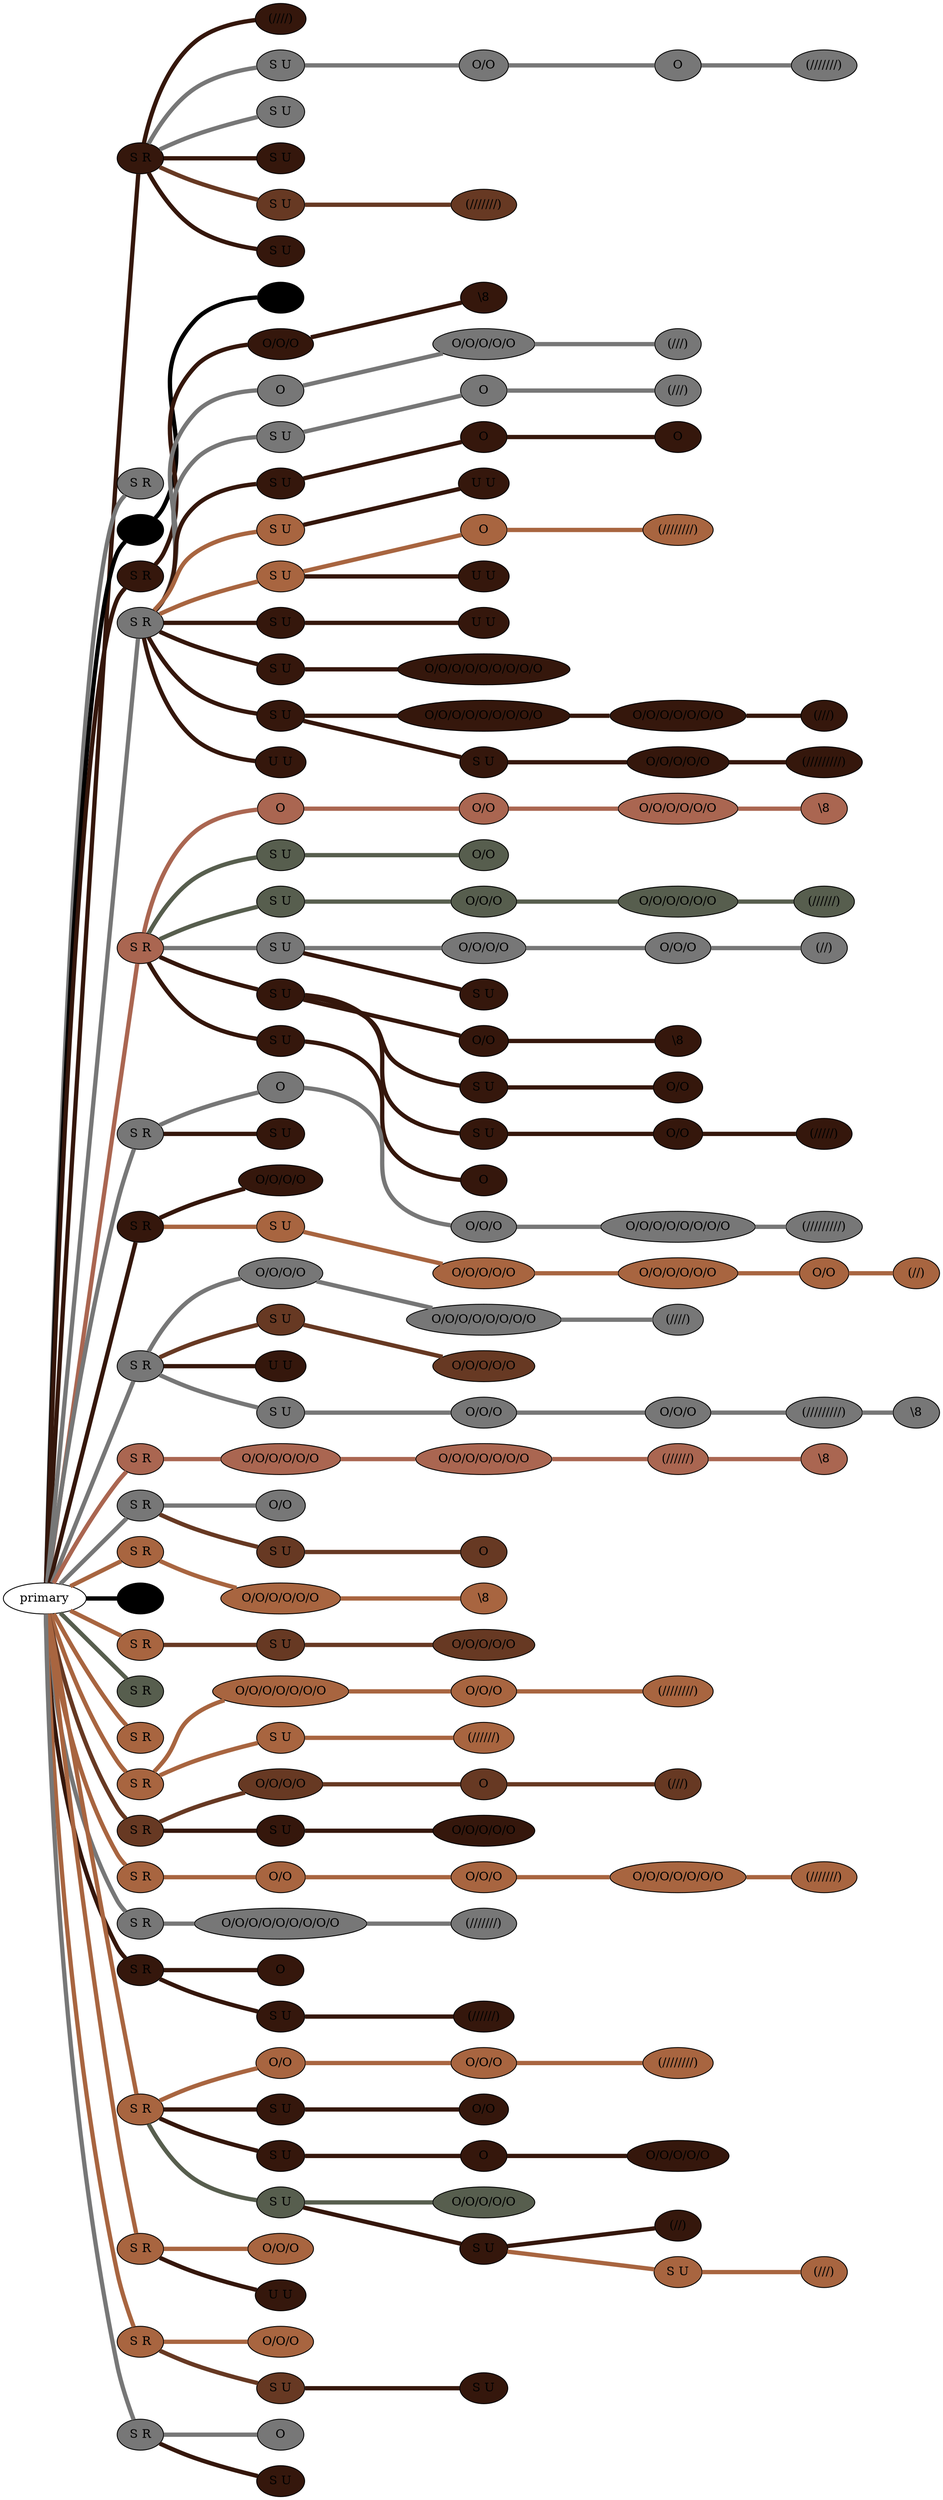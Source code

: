 graph {
 graph [rankdir=LR]
"1" [qtype="pendant_node", pendant_colors="#35170C,#777777", pendant_ply="S", pendant_attach="R", pendant_length="40", label="S R", style=filled, fillcolor="#35170C"]
"primary" -- "1" [qtype="pendant_link",penwidth=5,color="#35170C"]
"1:0" [qtype="knot_node", knot_value="4", knot_type="L", knot_position="28.5", knot_spin="S", label="(////)", style=filled, fillcolor="#35170C"]
"1" -- "1:0" [qtype="knot_link",penwidth=5,color="#35170C"]
"1s1" [qtype="pendant_node", pendant_colors="#777777", pendant_ply="S", pendant_attach="U", pendant_length="50", label="S U", style=filled, fillcolor="#777777"]
"1" -- "1s1" [qtype="pendant_link",penwidth=5,color="#777777"]
"1s1:0" [qtype="knot_node", knot_value="2", knot_type="S", knot_position="9.0", knot_spin="S", label="O/O", style=filled, fillcolor="#777777"]
"1s1" -- "1s1:0" [qtype="knot_link",penwidth=5,color="#777777"]
"1s1:1" [qtype="knot_node", knot_value="1", knot_type="S", knot_position="17.0", knot_spin="S", label="O", style=filled, fillcolor="#777777"]
"1s1:0" -- "1s1:1" [qtype="knot_link",penwidth=5,color="#777777"]
"1s1:2" [qtype="knot_node", knot_value="7", knot_type="L", knot_position="25.0", knot_spin="S", label="(///////)", style=filled, fillcolor="#777777"]
"1s1:1" -- "1s1:2" [qtype="knot_link",penwidth=5,color="#777777"]
"1s2" [qtype="pendant_node", pendant_colors="#777777", pendant_ply="S", pendant_attach="U", pendant_length="9", label="S U", style=filled, fillcolor="#777777"]
"1" -- "1s2" [qtype="pendant_link",penwidth=5,color="#777777"]
"1s3" [qtype="pendant_node", pendant_colors="#35170C", pendant_ply="S", pendant_attach="U", pendant_length="10", label="S U", style=filled, fillcolor="#35170C"]
"1" -- "1s3" [qtype="pendant_link",penwidth=5,color="#35170C"]
"1s4" [qtype="pendant_node", pendant_colors="#673923,#777777", pendant_ply="S", pendant_attach="U", pendant_length="39", label="S U", style=filled, fillcolor="#673923"]
"1" -- "1s4" [qtype="pendant_link",penwidth=5,color="#673923"]
"1s4:0" [qtype="knot_node", knot_value="7", knot_type="L", knot_position="24.5", knot_spin="S", label="(///////)", style=filled, fillcolor="#673923"]
"1s4" -- "1s4:0" [qtype="knot_link",penwidth=5,color="#673923"]
"1s5" [qtype="pendant_node", pendant_colors="#35170C", pendant_ply="S", pendant_attach="U", pendant_length="8", label="S U", style=filled, fillcolor="#35170C"]
"1" -- "1s5" [qtype="pendant_link",penwidth=5,color="#35170C"]
"2" [qtype="pendant_node", pendant_colors="#777777", pendant_ply="S", pendant_attach="R", pendant_length="59", label="S R", style=filled, fillcolor="#777777"]
"primary" -- "2" [qtype="pendant_link",penwidth=5,color="#777777"]
"3" [qtype="pendant_node", pendant_colors="#000000", pendant_ply="S", pendant_attach="R", pendant_length="46", label="S R", style=filled, fillcolor="#000000"]
"primary" -- "3" [qtype="pendant_link",penwidth=5,color="#000000"]
"3:0" [qtype="knot_node", knot_value="1", knot_type="S", knot_position="20.5", knot_spin="S", label="O", style=filled, fillcolor="#000000"]
"3" -- "3:0" [qtype="knot_link",penwidth=5,color="#000000"]
"4" [qtype="pendant_node", pendant_colors="#35170C,#777777", pendant_ply="S", pendant_attach="R", pendant_length="37", label="S R", style=filled, fillcolor="#35170C"]
"primary" -- "4" [qtype="pendant_link",penwidth=5,color="#35170C"]
"4:0" [qtype="knot_node", knot_value="3", knot_type="S", knot_position="22.0", knot_spin="S", label="O/O/O", style=filled, fillcolor="#35170C"]
"4" -- "4:0" [qtype="knot_link",penwidth=5,color="#35170C"]
"4:1" [qtype="knot_node", knot_value="1", knot_type="E", knot_position="30.0", knot_spin="Z", label="\\8", style=filled, fillcolor="#35170C"]
"4:0" -- "4:1" [qtype="knot_link",penwidth=5,color="#35170C"]
"5" [qtype="pendant_node", pendant_colors="#777777", pendant_ply="S", pendant_attach="R", pendant_length="70", label="S R", style=filled, fillcolor="#777777"]
"primary" -- "5" [qtype="pendant_link",penwidth=5,color="#777777"]
"5:0" [qtype="knot_node", knot_value="1", knot_type="S", knot_position="7.5", knot_spin="S", label="O", style=filled, fillcolor="#777777"]
"5" -- "5:0" [qtype="knot_link",penwidth=5,color="#777777"]
"5:1" [qtype="knot_node", knot_value="5", knot_type="S", knot_position="14.0", knot_spin="S", label="O/O/O/O/O", style=filled, fillcolor="#777777"]
"5:0" -- "5:1" [qtype="knot_link",penwidth=5,color="#777777"]
"5:2" [qtype="knot_node", knot_value="3", knot_type="L", knot_position="30.0", knot_spin="S", label="(///)", style=filled, fillcolor="#777777"]
"5:1" -- "5:2" [qtype="knot_link",penwidth=5,color="#777777"]
"5s1" [qtype="pendant_node", pendant_colors="#777777,#575E4E", pendant_ply="S", pendant_attach="U", pendant_length="45", label="S U", style=filled, fillcolor="#777777"]
"5" -- "5s1" [qtype="pendant_link",penwidth=5,color="#777777"]
"5s1:0" [qtype="knot_node", knot_value="1", knot_type="S", knot_position="16.0", knot_spin="S", label="O", style=filled, fillcolor="#777777"]
"5s1" -- "5s1:0" [qtype="knot_link",penwidth=5,color="#777777"]
"5s1:1" [qtype="knot_node", knot_value="3", knot_type="L", knot_position="24.5", knot_spin="S", label="(///)", style=filled, fillcolor="#777777"]
"5s1:0" -- "5s1:1" [qtype="knot_link",penwidth=5,color="#777777"]
"5s2" [qtype="pendant_node", pendant_colors="#35170C,#575E4E", pendant_ply="S", pendant_attach="U", pendant_length="41", label="S U", style=filled, fillcolor="#35170C"]
"5" -- "5s2" [qtype="pendant_link",penwidth=5,color="#35170C"]
"5s2:0" [qtype="knot_node", knot_value="1", knot_type="S", knot_position="8.0", knot_spin="S", label="O", style=filled, fillcolor="#35170C"]
"5s2" -- "5s2:0" [qtype="knot_link",penwidth=5,color="#35170C"]
"5s2:1" [qtype="knot_node", knot_value="1", knot_type="S", knot_position="15.0", knot_spin="S", label="O", style=filled, fillcolor="#35170C"]
"5s2:0" -- "5s2:1" [qtype="knot_link",penwidth=5,color="#35170C"]
"5s3" [qtype="pendant_node", pendant_colors="#A86540,#777777", pendant_ply="S", pendant_attach="U", pendant_length="40", label="S U", style=filled, fillcolor="#A86540"]
"5" -- "5s3" [qtype="pendant_link",penwidth=5,color="#A86540"]
"5s3s1" [qtype="pendant_node", pendant_colors="#35170C", pendant_ply="U", pendant_attach="U", pendant_length="0", label="U U", style=filled, fillcolor="#35170C"]
"5s3" -- "5s3s1" [qtype="pendant_link",penwidth=5,color="#35170C"]
"5s4" [qtype="pendant_node", pendant_colors="#A86540,#777777", pendant_ply="S", pendant_attach="U", pendant_length="48", label="S U", style=filled, fillcolor="#A86540"]
"5" -- "5s4" [qtype="pendant_link",penwidth=5,color="#A86540"]
"5s4:0" [qtype="knot_node", knot_value="1", knot_type="S", knot_position="15.5", knot_spin="S", label="O", style=filled, fillcolor="#A86540"]
"5s4" -- "5s4:0" [qtype="knot_link",penwidth=5,color="#A86540"]
"5s4:1" [qtype="knot_node", knot_value="8", knot_type="L", knot_position="23.5", knot_spin="S", label="(////////)", style=filled, fillcolor="#A86540"]
"5s4:0" -- "5s4:1" [qtype="knot_link",penwidth=5,color="#A86540"]
"5s4s1" [qtype="pendant_node", pendant_colors="#35170C", pendant_ply="U", pendant_attach="U", pendant_length="0", label="U U", style=filled, fillcolor="#35170C"]
"5s4" -- "5s4s1" [qtype="pendant_link",penwidth=5,color="#35170C"]
"5s5" [qtype="pendant_node", pendant_colors="#35170C,#673923", pendant_ply="S", pendant_attach="U", pendant_length="11", label="S U", style=filled, fillcolor="#35170C"]
"5" -- "5s5" [qtype="pendant_link",penwidth=5,color="#35170C"]
"5s5s1" [qtype="pendant_node", pendant_colors="#35170C", pendant_ply="U", pendant_attach="U", pendant_length="0", label="U U", style=filled, fillcolor="#35170C"]
"5s5" -- "5s5s1" [qtype="pendant_link",penwidth=5,color="#35170C"]
"5s6" [qtype="pendant_node", pendant_colors="#35170C,#575E4E", pendant_ply="S", pendant_attach="U", pendant_length="43", label="S U", style=filled, fillcolor="#35170C"]
"5" -- "5s6" [qtype="pendant_link",penwidth=5,color="#35170C"]
"5s6:0" [qtype="knot_node", knot_value="9", knot_type="S", knot_position="8.0", knot_spin="S", label="O/O/O/O/O/O/O/O/O", style=filled, fillcolor="#35170C"]
"5s6" -- "5s6:0" [qtype="knot_link",penwidth=5,color="#35170C"]
"5s7" [qtype="pendant_node", pendant_colors="#35170C", pendant_ply="S", pendant_attach="U", pendant_length="30", label="S U", style=filled, fillcolor="#35170C"]
"5" -- "5s7" [qtype="pendant_link",penwidth=5,color="#35170C"]
"5s7:0" [qtype="knot_node", knot_value="9", knot_type="S", knot_position="8.0", knot_spin="S", label="O/O/O/O/O/O/O/O/O", style=filled, fillcolor="#35170C"]
"5s7" -- "5s7:0" [qtype="knot_link",penwidth=5,color="#35170C"]
"5s7:1" [qtype="knot_node", knot_value="7", knot_type="S", knot_position="15.5", knot_spin="S", label="O/O/O/O/O/O/O", style=filled, fillcolor="#35170C"]
"5s7:0" -- "5s7:1" [qtype="knot_link",penwidth=5,color="#35170C"]
"5s7:2" [qtype="knot_node", knot_value="3", knot_type="L", knot_position="23.0", knot_spin="S", label="(///)", style=filled, fillcolor="#35170C"]
"5s7:1" -- "5s7:2" [qtype="knot_link",penwidth=5,color="#35170C"]
"5s7s1" [qtype="pendant_node", pendant_colors="#35170C,#A86540", pendant_ply="S", pendant_attach="U", pendant_length="22", label="S U", style=filled, fillcolor="#35170C"]
"5s7" -- "5s7s1" [qtype="pendant_link",penwidth=5,color="#35170C"]
"5s7s1:0" [qtype="knot_node", knot_value="5", knot_type="S", knot_position="4.5", knot_spin="S", label="O/O/O/O/O", style=filled, fillcolor="#35170C"]
"5s7s1" -- "5s7s1:0" [qtype="knot_link",penwidth=5,color="#35170C"]
"5s7s1:1" [qtype="knot_node", knot_value="9", knot_type="L", knot_position="11.5", knot_spin="S", label="(/////////)", style=filled, fillcolor="#35170C"]
"5s7s1:0" -- "5s7s1:1" [qtype="knot_link",penwidth=5,color="#35170C"]
"5s8" [qtype="pendant_node", pendant_colors="#35170C", pendant_ply="U", pendant_attach="U", pendant_length="0", label="U U", style=filled, fillcolor="#35170C"]
"5" -- "5s8" [qtype="pendant_link",penwidth=5,color="#35170C"]
"6" [qtype="pendant_node", pendant_colors="#AA6651", pendant_ply="S", pendant_attach="R", pendant_length="56", label="S R", style=filled, fillcolor="#AA6651"]
"primary" -- "6" [qtype="pendant_link",penwidth=5,color="#AA6651"]
"6:0" [qtype="knot_node", knot_value="1", knot_type="S", knot_position="8.0", knot_spin="S", label="O", style=filled, fillcolor="#AA6651"]
"6" -- "6:0" [qtype="knot_link",penwidth=5,color="#AA6651"]
"6:1" [qtype="knot_node", knot_value="2", knot_type="S", knot_position="14.5", knot_spin="S", label="O/O", style=filled, fillcolor="#AA6651"]
"6:0" -- "6:1" [qtype="knot_link",penwidth=5,color="#AA6651"]
"6:2" [qtype="knot_node", knot_value="6", knot_type="S", knot_position="21.5", knot_spin="S", label="O/O/O/O/O/O", style=filled, fillcolor="#AA6651"]
"6:1" -- "6:2" [qtype="knot_link",penwidth=5,color="#AA6651"]
"6:3" [qtype="knot_node", knot_value="1", knot_type="E", knot_position="29.5", knot_spin="Z", label="\\8", style=filled, fillcolor="#AA6651"]
"6:2" -- "6:3" [qtype="knot_link",penwidth=5,color="#AA6651"]
"6s1" [qtype="pendant_node", pendant_colors="#575E4E,#A86540,#35170C", pendant_ply="S", pendant_attach="U", pendant_length="47", label="S U", style=filled, fillcolor="#575E4E"]
"6" -- "6s1" [qtype="pendant_link",penwidth=5,color="#575E4E"]
"6s1:0" [qtype="knot_node", knot_value="2", knot_type="S", knot_position="16.0", knot_spin="S", label="O/O", style=filled, fillcolor="#575E4E"]
"6s1" -- "6s1:0" [qtype="knot_link",penwidth=5,color="#575E4E"]
"6s2" [qtype="pendant_node", pendant_colors="#575E4E,#A86540", pendant_ply="S", pendant_attach="U", pendant_length="39", label="S U", style=filled, fillcolor="#575E4E"]
"6" -- "6s2" [qtype="pendant_link",penwidth=5,color="#575E4E"]
"6s2:0" [qtype="knot_node", knot_value="3", knot_type="S", knot_position="8.5", knot_spin="S", label="O/O/O", style=filled, fillcolor="#575E4E"]
"6s2" -- "6s2:0" [qtype="knot_link",penwidth=5,color="#575E4E"]
"6s2:1" [qtype="knot_node", knot_value="6", knot_type="S", knot_position="15.5", knot_spin="S", label="O/O/O/O/O/O", style=filled, fillcolor="#575E4E"]
"6s2:0" -- "6s2:1" [qtype="knot_link",penwidth=5,color="#575E4E"]
"6s2:2" [qtype="knot_node", knot_value="6", knot_type="L", knot_position="23.0", knot_spin="S", label="(//////)", style=filled, fillcolor="#575E4E"]
"6s2:1" -- "6s2:2" [qtype="knot_link",penwidth=5,color="#575E4E"]
"6s3" [qtype="pendant_node", pendant_colors="#777777", pendant_ply="S", pendant_attach="U", pendant_length="50", label="S U", style=filled, fillcolor="#777777"]
"6" -- "6s3" [qtype="pendant_link",penwidth=5,color="#777777"]
"6s3:0" [qtype="knot_node", knot_value="4", knot_type="S", knot_position="9.0", knot_spin="S", label="O/O/O/O", style=filled, fillcolor="#777777"]
"6s3" -- "6s3:0" [qtype="knot_link",penwidth=5,color="#777777"]
"6s3:1" [qtype="knot_node", knot_value="3", knot_type="S", knot_position="16.0", knot_spin="S", label="O/O/O", style=filled, fillcolor="#777777"]
"6s3:0" -- "6s3:1" [qtype="knot_link",penwidth=5,color="#777777"]
"6s3:2" [qtype="knot_node", knot_value="2", knot_type="L", knot_position="24.0", knot_spin="S", label="(//)", style=filled, fillcolor="#777777"]
"6s3:1" -- "6s3:2" [qtype="knot_link",penwidth=5,color="#777777"]
"6s3s1" [qtype="pendant_node", pendant_colors="#35170C", pendant_ply="S", pendant_attach="U", pendant_length="1", label="S U", style=filled, fillcolor="#35170C"]
"6s3" -- "6s3s1" [qtype="pendant_link",penwidth=5,color="#35170C"]
"6s4" [qtype="pendant_node", pendant_colors="#35170C", pendant_ply="S", pendant_attach="U", pendant_length="61", label="S U", style=filled, fillcolor="#35170C"]
"6" -- "6s4" [qtype="pendant_link",penwidth=5,color="#35170C"]
"6s4:0" [qtype="knot_node", knot_value="2", knot_type="S", knot_position="1.5", knot_spin="S", label="O/O", style=filled, fillcolor="#35170C"]
"6s4" -- "6s4:0" [qtype="knot_link",penwidth=5,color="#35170C"]
"6s4:1" [qtype="knot_node", knot_value="1", knot_type="E", knot_position="23.5", knot_spin="Z", label="\\8", style=filled, fillcolor="#35170C"]
"6s4:0" -- "6s4:1" [qtype="knot_link",penwidth=5,color="#35170C"]
"6s4s1" [qtype="pendant_node", pendant_colors="#35170C", pendant_ply="S", pendant_attach="U", pendant_length="7", label="S U", style=filled, fillcolor="#35170C"]
"6s4" -- "6s4s1" [qtype="pendant_link",penwidth=5,color="#35170C"]
"6s4s1:0" [qtype="knot_node", knot_value="2", knot_type="S", knot_position="2.0", knot_spin="S", label="O/O", style=filled, fillcolor="#35170C"]
"6s4s1" -- "6s4s1:0" [qtype="knot_link",penwidth=5,color="#35170C"]
"6s4s2" [qtype="pendant_node", pendant_colors="#35170C,#A86540", pendant_ply="S", pendant_attach="U", pendant_length="27", label="S U", style=filled, fillcolor="#35170C"]
"6s4" -- "6s4s2" [qtype="pendant_link",penwidth=5,color="#35170C"]
"6s4s2:0" [qtype="knot_node", knot_value="2", knot_type="S", knot_position="4.5", knot_spin="S", label="O/O", style=filled, fillcolor="#35170C"]
"6s4s2" -- "6s4s2:0" [qtype="knot_link",penwidth=5,color="#35170C"]
"6s4s2:1" [qtype="knot_node", knot_value="5", knot_type="L", knot_position="13.0", knot_spin="S", label="(/////)", style=filled, fillcolor="#35170C"]
"6s4s2:0" -- "6s4s2:1" [qtype="knot_link",penwidth=5,color="#35170C"]
"6s5" [qtype="pendant_node", pendant_colors="#35170C", pendant_ply="S", pendant_attach="U", pendant_length="28", label="S U", style=filled, fillcolor="#35170C"]
"6" -- "6s5" [qtype="pendant_link",penwidth=5,color="#35170C"]
"6s5:0" [qtype="knot_node", knot_value="1", knot_type="S", knot_position="1.5", knot_spin="S", label="O", style=filled, fillcolor="#35170C"]
"6s5" -- "6s5:0" [qtype="knot_link",penwidth=5,color="#35170C"]
"7" [qtype="pendant_node", pendant_colors="#777777", pendant_ply="S", pendant_attach="R", pendant_length="38", label="S R", style=filled, fillcolor="#777777"]
"primary" -- "7" [qtype="pendant_link",penwidth=5,color="#777777"]
"7:0" [qtype="knot_node", knot_value="1", knot_type="S", knot_position="2.5", knot_spin="S", label="O", style=filled, fillcolor="#777777"]
"7" -- "7:0" [qtype="knot_link",penwidth=5,color="#777777"]
"7:1" [qtype="knot_node", knot_value="3", knot_type="S", knot_position="14.5", knot_spin="S", label="O/O/O", style=filled, fillcolor="#777777"]
"7:0" -- "7:1" [qtype="knot_link",penwidth=5,color="#777777"]
"7:2" [qtype="knot_node", knot_value="8", knot_type="S", knot_position="21.5", knot_spin="S", label="O/O/O/O/O/O/O/O", style=filled, fillcolor="#777777"]
"7:1" -- "7:2" [qtype="knot_link",penwidth=5,color="#777777"]
"7:3" [qtype="knot_node", knot_value="9", knot_type="L", knot_position="29.5", knot_spin="S", label="(/////////)", style=filled, fillcolor="#777777"]
"7:2" -- "7:3" [qtype="knot_link",penwidth=5,color="#777777"]
"7s1" [qtype="pendant_node", pendant_colors="#35170C,#A86540", pendant_ply="S", pendant_attach="U", pendant_length="2", label="S U", style=filled, fillcolor="#35170C"]
"7" -- "7s1" [qtype="pendant_link",penwidth=5,color="#35170C"]
"8" [qtype="pendant_node", pendant_colors="#35170C", pendant_ply="S", pendant_attach="R", pendant_length="10", label="S R", style=filled, fillcolor="#35170C"]
"primary" -- "8" [qtype="pendant_link",penwidth=5,color="#35170C"]
"8:0" [qtype="knot_node", knot_value="4", knot_type="S", knot_position="8.0", knot_spin="S", label="O/O/O/O", style=filled, fillcolor="#35170C"]
"8" -- "8:0" [qtype="knot_link",penwidth=5,color="#35170C"]
"8s1" [qtype="pendant_node", pendant_colors="#A86540,#777777", pendant_ply="S", pendant_attach="U", pendant_length="40", label="S U", style=filled, fillcolor="#A86540"]
"8" -- "8s1" [qtype="pendant_link",penwidth=5,color="#A86540"]
"8s1:0" [qtype="knot_node", knot_value="5", knot_type="S", knot_position="4.0", knot_spin="S", label="O/O/O/O/O", style=filled, fillcolor="#A86540"]
"8s1" -- "8s1:0" [qtype="knot_link",penwidth=5,color="#A86540"]
"8s1:1" [qtype="knot_node", knot_value="6", knot_type="S", knot_position="10.0", knot_spin="S", label="O/O/O/O/O/O", style=filled, fillcolor="#A86540"]
"8s1:0" -- "8s1:1" [qtype="knot_link",penwidth=5,color="#A86540"]
"8s1:2" [qtype="knot_node", knot_value="2", knot_type="S", knot_position="16.5", knot_spin="S", label="O/O", style=filled, fillcolor="#A86540"]
"8s1:1" -- "8s1:2" [qtype="knot_link",penwidth=5,color="#A86540"]
"8s1:3" [qtype="knot_node", knot_value="2", knot_type="L", knot_position="23.5", knot_spin="S", label="(//)", style=filled, fillcolor="#A86540"]
"8s1:2" -- "8s1:3" [qtype="knot_link",penwidth=5,color="#A86540"]
"9" [qtype="pendant_node", pendant_colors="#777777", pendant_ply="S", pendant_attach="R", pendant_length="60", label="S R", style=filled, fillcolor="#777777"]
"primary" -- "9" [qtype="pendant_link",penwidth=5,color="#777777"]
"9:0" [qtype="knot_node", knot_value="4", knot_type="S", knot_position="8.0", knot_spin="S", label="O/O/O/O", style=filled, fillcolor="#777777"]
"9" -- "9:0" [qtype="knot_link",penwidth=5,color="#777777"]
"9:1" [qtype="knot_node", knot_value="8", knot_type="S", knot_position="15.0", knot_spin="S", label="O/O/O/O/O/O/O/O", style=filled, fillcolor="#777777"]
"9:0" -- "9:1" [qtype="knot_link",penwidth=5,color="#777777"]
"9:2" [qtype="knot_node", knot_value="4", knot_type="L", knot_position="30.0", knot_spin="S", label="(////)", style=filled, fillcolor="#777777"]
"9:1" -- "9:2" [qtype="knot_link",penwidth=5,color="#777777"]
"9s1" [qtype="pendant_node", pendant_colors="#673923,#777777", pendant_ply="S", pendant_attach="U", pendant_length="21", label="S U", style=filled, fillcolor="#673923"]
"9" -- "9s1" [qtype="pendant_link",penwidth=5,color="#673923"]
"9s1:0" [qtype="knot_node", knot_value="5", knot_type="S", knot_position="17.5", knot_spin="S", label="O/O/O/O/O", style=filled, fillcolor="#673923"]
"9s1" -- "9s1:0" [qtype="knot_link",penwidth=5,color="#673923"]
"9s2" [qtype="pendant_node", pendant_colors="#35170C", pendant_ply="U", pendant_attach="U", pendant_length="0", label="U U", style=filled, fillcolor="#35170C"]
"9" -- "9s2" [qtype="pendant_link",penwidth=5,color="#35170C"]
"9s3" [qtype="pendant_node", pendant_colors="#777777", pendant_ply="S", pendant_attach="U", pendant_length="37", label="S U", style=filled, fillcolor="#777777"]
"9" -- "9s3" [qtype="pendant_link",penwidth=5,color="#777777"]
"9s3:0" [qtype="knot_node", knot_value="3", knot_type="S", knot_position="2.5", knot_spin="S", label="O/O/O", style=filled, fillcolor="#777777"]
"9s3" -- "9s3:0" [qtype="knot_link",penwidth=5,color="#777777"]
"9s3:1" [qtype="knot_node", knot_value="3", knot_type="S", knot_position="9.0", knot_spin="S", label="O/O/O", style=filled, fillcolor="#777777"]
"9s3:0" -- "9s3:1" [qtype="knot_link",penwidth=5,color="#777777"]
"9s3:2" [qtype="knot_node", knot_value="9", knot_type="L", knot_position="17.0", knot_spin="S", label="(/////////)", style=filled, fillcolor="#777777"]
"9s3:1" -- "9s3:2" [qtype="knot_link",penwidth=5,color="#777777"]
"9s3:3" [qtype="knot_node", knot_value="1", knot_type="E", knot_position="20.5", knot_spin="Z", label="\\8", style=filled, fillcolor="#777777"]
"9s3:2" -- "9s3:3" [qtype="knot_link",penwidth=5,color="#777777"]
"10" [qtype="pendant_node", pendant_colors="#AA6651", pendant_ply="S", pendant_attach="R", pendant_length="43", label="S R", style=filled, fillcolor="#AA6651"]
"primary" -- "10" [qtype="pendant_link",penwidth=5,color="#AA6651"]
"10:0" [qtype="knot_node", knot_value="6", knot_type="S", knot_position="7.5", knot_spin="S", label="O/O/O/O/O/O", style=filled, fillcolor="#AA6651"]
"10" -- "10:0" [qtype="knot_link",penwidth=5,color="#AA6651"]
"10:1" [qtype="knot_node", knot_value="7", knot_type="S", knot_position="21.0", knot_spin="S", label="O/O/O/O/O/O/O", style=filled, fillcolor="#AA6651"]
"10:0" -- "10:1" [qtype="knot_link",penwidth=5,color="#AA6651"]
"10:2" [qtype="knot_node", knot_value="6", knot_type="L", knot_position="29.5", knot_spin="S", label="(//////)", style=filled, fillcolor="#AA6651"]
"10:1" -- "10:2" [qtype="knot_link",penwidth=5,color="#AA6651"]
"10:3" [qtype="knot_node", knot_value="1", knot_type="E", knot_position="32.5", knot_spin="Z", label="\\8", style=filled, fillcolor="#AA6651"]
"10:2" -- "10:3" [qtype="knot_link",penwidth=5,color="#AA6651"]
"11" [qtype="pendant_node", pendant_colors="#777777", pendant_ply="S", pendant_attach="R", pendant_length="78", label="S R", style=filled, fillcolor="#777777"]
"primary" -- "11" [qtype="pendant_link",penwidth=5,color="#777777"]
"11:0" [qtype="knot_node", knot_value="2", knot_type="S", knot_position="15.5", knot_spin="S", label="O/O", style=filled, fillcolor="#777777"]
"11" -- "11:0" [qtype="knot_link",penwidth=5,color="#777777"]
"11s1" [qtype="pendant_node", pendant_colors="#673923,#A86540", pendant_ply="S", pendant_attach="U", pendant_length="54", label="S U", style=filled, fillcolor="#673923"]
"11" -- "11s1" [qtype="pendant_link",penwidth=5,color="#673923"]
"11s1:0" [qtype="knot_node", knot_value="1", knot_type="S", knot_position="10.5", knot_spin="S", label="O", style=filled, fillcolor="#673923"]
"11s1" -- "11s1:0" [qtype="knot_link",penwidth=5,color="#673923"]
"12" [qtype="pendant_node", pendant_colors="#A86540", pendant_ply="S", pendant_attach="R", pendant_length="50", label="S R", style=filled, fillcolor="#A86540"]
"primary" -- "12" [qtype="pendant_link",penwidth=5,color="#A86540"]
"12:0" [qtype="knot_node", knot_value="6", knot_type="S", knot_position="22.0", knot_spin="S", label="O/O/O/O/O/O", style=filled, fillcolor="#A86540"]
"12" -- "12:0" [qtype="knot_link",penwidth=5,color="#A86540"]
"12:1" [qtype="knot_node", knot_value="1", knot_type="E", knot_position="29.5", knot_spin="Z", label="\\8", style=filled, fillcolor="#A86540"]
"12:0" -- "12:1" [qtype="knot_link",penwidth=5,color="#A86540"]
"13" [qtype="pendant_node", pendant_colors="#000000", pendant_ply="S", pendant_attach="R", pendant_length="56", label="S R", style=filled, fillcolor="#000000"]
"primary" -- "13" [qtype="pendant_link",penwidth=5,color="#000000"]
"14" [qtype="pendant_node", pendant_colors="#A86540", pendant_ply="S", pendant_attach="R", pendant_length="37", label="S R", style=filled, fillcolor="#A86540"]
"primary" -- "14" [qtype="pendant_link",penwidth=5,color="#A86540"]
"14s1" [qtype="pendant_node", pendant_colors="#673923,#A86540", pendant_ply="S", pendant_attach="U", pendant_length="43", label="S U", style=filled, fillcolor="#673923"]
"14" -- "14s1" [qtype="pendant_link",penwidth=5,color="#673923"]
"14s1:0" [qtype="knot_node", knot_value="5", knot_type="S", knot_position="17.5", knot_spin="S", label="O/O/O/O/O", style=filled, fillcolor="#673923"]
"14s1" -- "14s1:0" [qtype="knot_link",penwidth=5,color="#673923"]
"15" [qtype="pendant_node", pendant_colors="#575E4E,#777777", pendant_ply="S", pendant_attach="R", pendant_length="45", label="S R", style=filled, fillcolor="#575E4E"]
"primary" -- "15" [qtype="pendant_link",penwidth=5,color="#575E4E"]
"16" [qtype="pendant_node", pendant_colors="#A86540,#777777", pendant_ply="S", pendant_attach="R", pendant_length="50", label="S R", style=filled, fillcolor="#A86540"]
"primary" -- "16" [qtype="pendant_link",penwidth=5,color="#A86540"]
"17" [qtype="pendant_node", pendant_colors="#A86540", pendant_ply="S", pendant_attach="R", pendant_length="38", label="S R", style=filled, fillcolor="#A86540"]
"primary" -- "17" [qtype="pendant_link",penwidth=5,color="#A86540"]
"17:0" [qtype="knot_node", knot_value="7", knot_type="S", knot_position="14.5", knot_spin="S", label="O/O/O/O/O/O/O", style=filled, fillcolor="#A86540"]
"17" -- "17:0" [qtype="knot_link",penwidth=5,color="#A86540"]
"17:1" [qtype="knot_node", knot_value="3", knot_type="S", knot_position="22.0", knot_spin="S", label="O/O/O", style=filled, fillcolor="#A86540"]
"17:0" -- "17:1" [qtype="knot_link",penwidth=5,color="#A86540"]
"17:2" [qtype="knot_node", knot_value="8", knot_type="L", knot_position="30.0", knot_spin="S", label="(////////)", style=filled, fillcolor="#A86540"]
"17:1" -- "17:2" [qtype="knot_link",penwidth=5,color="#A86540"]
"17s1" [qtype="pendant_node", pendant_colors="#A86540", pendant_ply="S", pendant_attach="U", pendant_length="34", label="S U", style=filled, fillcolor="#A86540"]
"17" -- "17s1" [qtype="pendant_link",penwidth=5,color="#A86540"]
"17s1:0" [qtype="knot_node", knot_value="6", knot_type="L", knot_position="25.5", knot_spin="S", label="(//////)", style=filled, fillcolor="#A86540"]
"17s1" -- "17s1:0" [qtype="knot_link",penwidth=5,color="#A86540"]
"18" [qtype="pendant_node", pendant_colors="#673923,#A86540", pendant_ply="S", pendant_attach="R", pendant_length="50", label="S R", style=filled, fillcolor="#673923"]
"primary" -- "18" [qtype="pendant_link",penwidth=5,color="#673923"]
"18:0" [qtype="knot_node", knot_value="4", knot_type="S", knot_position="14.5", knot_spin="S", label="O/O/O/O", style=filled, fillcolor="#673923"]
"18" -- "18:0" [qtype="knot_link",penwidth=5,color="#673923"]
"18:1" [qtype="knot_node", knot_value="1", knot_type="S", knot_position="21.5", knot_spin="S", label="O", style=filled, fillcolor="#673923"]
"18:0" -- "18:1" [qtype="knot_link",penwidth=5,color="#673923"]
"18:2" [qtype="knot_node", knot_value="3", knot_type="L", knot_position="28.0", knot_spin="S", label="(///)", style=filled, fillcolor="#673923"]
"18:1" -- "18:2" [qtype="knot_link",penwidth=5,color="#673923"]
"18s1" [qtype="pendant_node", pendant_colors="#35170C", pendant_ply="S", pendant_attach="U", pendant_length="13", label="S U", style=filled, fillcolor="#35170C"]
"18" -- "18s1" [qtype="pendant_link",penwidth=5,color="#35170C"]
"18s1:0" [qtype="knot_node", knot_value="5", knot_type="S", knot_position="11.5", knot_spin="S", label="O/O/O/O/O", style=filled, fillcolor="#35170C"]
"18s1" -- "18s1:0" [qtype="knot_link",penwidth=5,color="#35170C"]
"19" [qtype="pendant_node", pendant_colors="#A86540,#777777", pendant_ply="S", pendant_attach="R", pendant_length="34", label="S R", style=filled, fillcolor="#A86540"]
"primary" -- "19" [qtype="pendant_link",penwidth=5,color="#A86540"]
"19:0" [qtype="knot_node", knot_value="2", knot_type="S", knot_position="7.0", knot_spin="S", label="O/O", style=filled, fillcolor="#A86540"]
"19" -- "19:0" [qtype="knot_link",penwidth=5,color="#A86540"]
"19:1" [qtype="knot_node", knot_value="3", knot_type="S", knot_position="15.0", knot_spin="S", label="O/O/O", style=filled, fillcolor="#A86540"]
"19:0" -- "19:1" [qtype="knot_link",penwidth=5,color="#A86540"]
"19:2" [qtype="knot_node", knot_value="7", knot_type="S", knot_position="23.0", knot_spin="S", label="O/O/O/O/O/O/O", style=filled, fillcolor="#A86540"]
"19:1" -- "19:2" [qtype="knot_link",penwidth=5,color="#A86540"]
"19:3" [qtype="knot_node", knot_value="7", knot_type="L", knot_position="29.0", knot_spin="S", label="(///////)", style=filled, fillcolor="#A86540"]
"19:2" -- "19:3" [qtype="knot_link",penwidth=5,color="#A86540"]
"20" [qtype="pendant_node", pendant_colors="#777777", pendant_ply="S", pendant_attach="R", pendant_length="35", label="S R", style=filled, fillcolor="#777777"]
"primary" -- "20" [qtype="pendant_link",penwidth=5,color="#777777"]
"20:0" [qtype="knot_node", knot_value="9", knot_type="S", knot_position="20.5", knot_spin="S", label="O/O/O/O/O/O/O/O/O", style=filled, fillcolor="#777777"]
"20" -- "20:0" [qtype="knot_link",penwidth=5,color="#777777"]
"20:1" [qtype="knot_node", knot_value="7", knot_type="L", knot_position="28.5", knot_spin="S", label="(///////)", style=filled, fillcolor="#777777"]
"20:0" -- "20:1" [qtype="knot_link",penwidth=5,color="#777777"]
"21" [qtype="pendant_node", pendant_colors="#35170C,#A86540", pendant_ply="S", pendant_attach="R", pendant_length="9", label="S R", style=filled, fillcolor="#35170C"]
"primary" -- "21" [qtype="pendant_link",penwidth=5,color="#35170C"]
"21:0" [qtype="knot_node", knot_value="1", knot_type="S", knot_position="6.5", knot_spin="S", label="O", style=filled, fillcolor="#35170C"]
"21" -- "21:0" [qtype="knot_link",penwidth=5,color="#35170C"]
"21s1" [qtype="pendant_node", pendant_colors="#35170C,#575E4E", pendant_ply="S", pendant_attach="U", pendant_length="37", label="S U", style=filled, fillcolor="#35170C"]
"21" -- "21s1" [qtype="pendant_link",penwidth=5,color="#35170C"]
"21s1:0" [qtype="knot_node", knot_value="6", knot_type="L", knot_position="24.0", knot_spin="S", label="(//////)", style=filled, fillcolor="#35170C"]
"21s1" -- "21s1:0" [qtype="knot_link",penwidth=5,color="#35170C"]
"22" [qtype="pendant_node", pendant_colors="#A86540,#777777", pendant_ply="S", pendant_attach="R", pendant_length="45", label="S R", style=filled, fillcolor="#A86540"]
"primary" -- "22" [qtype="pendant_link",penwidth=5,color="#A86540"]
"22:0" [qtype="knot_node", knot_value="2", knot_type="S", knot_position="7.0", knot_spin="S", label="O/O", style=filled, fillcolor="#A86540"]
"22" -- "22:0" [qtype="knot_link",penwidth=5,color="#A86540"]
"22:1" [qtype="knot_node", knot_value="3", knot_type="S", knot_position="21.0", knot_spin="S", label="O/O/O", style=filled, fillcolor="#A86540"]
"22:0" -- "22:1" [qtype="knot_link",penwidth=5,color="#A86540"]
"22:2" [qtype="knot_node", knot_value="8", knot_type="L", knot_position="29.0", knot_spin="S", label="(////////)", style=filled, fillcolor="#A86540"]
"22:1" -- "22:2" [qtype="knot_link",penwidth=5,color="#A86540"]
"22s1" [qtype="pendant_node", pendant_colors="#35170C", pendant_ply="S", pendant_attach="U", pendant_length="20", label="S U", style=filled, fillcolor="#35170C"]
"22" -- "22s1" [qtype="pendant_link",penwidth=5,color="#35170C"]
"22s1:0" [qtype="knot_node", knot_value="2", knot_type="S", knot_position="9.5", knot_spin="S", label="O/O", style=filled, fillcolor="#35170C"]
"22s1" -- "22s1:0" [qtype="knot_link",penwidth=5,color="#35170C"]
"22s2" [qtype="pendant_node", pendant_colors="#35170C", pendant_ply="S", pendant_attach="U", pendant_length="22", label="S U", style=filled, fillcolor="#35170C"]
"22" -- "22s2" [qtype="pendant_link",penwidth=5,color="#35170C"]
"22s2:0" [qtype="knot_node", knot_value="1", knot_type="S", knot_position="10.0", knot_spin="S", label="O", style=filled, fillcolor="#35170C"]
"22s2" -- "22s2:0" [qtype="knot_link",penwidth=5,color="#35170C"]
"22s2:1" [qtype="knot_node", knot_value="5", knot_type="S", knot_position="16.0", knot_spin="S", label="O/O/O/O/O", style=filled, fillcolor="#35170C"]
"22s2:0" -- "22s2:1" [qtype="knot_link",penwidth=5,color="#35170C"]
"22s3" [qtype="pendant_node", pendant_colors="#575E4E,#777777", pendant_ply="S", pendant_attach="U", pendant_length="25", label="S U", style=filled, fillcolor="#575E4E"]
"22" -- "22s3" [qtype="pendant_link",penwidth=5,color="#575E4E"]
"22s3:0" [qtype="knot_node", knot_value="5", knot_type="S", knot_position="5.5", knot_spin="S", label="O/O/O/O/O", style=filled, fillcolor="#575E4E"]
"22s3" -- "22s3:0" [qtype="knot_link",penwidth=5,color="#575E4E"]
"22s3s1" [qtype="pendant_node", pendant_colors="#35170C", pendant_ply="S", pendant_attach="U", pendant_length="11", label="S U", style=filled, fillcolor="#35170C"]
"22s3" -- "22s3s1" [qtype="pendant_link",penwidth=5,color="#35170C"]
"22s3s1:0" [qtype="knot_node", knot_value="2", knot_type="L", knot_position="7.5", knot_spin="S", label="(//)", style=filled, fillcolor="#35170C"]
"22s3s1" -- "22s3s1:0" [qtype="knot_link",penwidth=5,color="#35170C"]
"22s3s1s1" [qtype="pendant_node", pendant_colors="#A86540,#777777", pendant_ply="S", pendant_attach="U", pendant_length="35", label="S U", style=filled, fillcolor="#A86540"]
"22s3s1" -- "22s3s1s1" [qtype="pendant_link",penwidth=5,color="#A86540"]
"22s3s1s1:0" [qtype="knot_node", knot_value="3", knot_type="L", knot_position="12.5", knot_spin="S", label="(///)", style=filled, fillcolor="#A86540"]
"22s3s1s1" -- "22s3s1s1:0" [qtype="knot_link",penwidth=5,color="#A86540"]
"23" [qtype="pendant_node", pendant_colors="#A86540,#777777", pendant_ply="S", pendant_attach="R", pendant_length="54", label="S R", style=filled, fillcolor="#A86540"]
"primary" -- "23" [qtype="pendant_link",penwidth=5,color="#A86540"]
"23:0" [qtype="knot_node", knot_value="3", knot_type="S", knot_position="21.0", knot_spin="S", label="O/O/O", style=filled, fillcolor="#A86540"]
"23" -- "23:0" [qtype="knot_link",penwidth=5,color="#A86540"]
"23s1" [qtype="pendant_node", pendant_colors="#35170C", pendant_ply="U", pendant_attach="U", pendant_length="0", label="U U", style=filled, fillcolor="#35170C"]
"23" -- "23s1" [qtype="pendant_link",penwidth=5,color="#35170C"]
"24" [qtype="pendant_node", pendant_colors="#A86540,#777777", pendant_ply="S", pendant_attach="R", pendant_length="52", label="S R", style=filled, fillcolor="#A86540"]
"primary" -- "24" [qtype="pendant_link",penwidth=5,color="#A86540"]
"24:0" [qtype="knot_node", knot_value="3", knot_type="S", knot_position="20.5", knot_spin="S", label="O/O/O", style=filled, fillcolor="#A86540"]
"24" -- "24:0" [qtype="knot_link",penwidth=5,color="#A86540"]
"24s1" [qtype="pendant_node", pendant_colors="#673923,#777777", pendant_ply="S", pendant_attach="U", pendant_length="45", label="S U", style=filled, fillcolor="#673923"]
"24" -- "24s1" [qtype="pendant_link",penwidth=5,color="#673923"]
"24s1s1" [qtype="pendant_node", pendant_colors="#35170C", pendant_ply="S", pendant_attach="U", pendant_length="3", label="S U", style=filled, fillcolor="#35170C"]
"24s1" -- "24s1s1" [qtype="pendant_link",penwidth=5,color="#35170C"]
"25" [qtype="pendant_node", pendant_colors="#777777", pendant_ply="S", pendant_attach="R", pendant_length="20", label="S R", style=filled, fillcolor="#777777"]
"primary" -- "25" [qtype="pendant_link",penwidth=5,color="#777777"]
"25:0" [qtype="knot_node", knot_value="1", knot_type="S", knot_position="15.5", knot_spin="S", label="O", style=filled, fillcolor="#777777"]
"25" -- "25:0" [qtype="knot_link",penwidth=5,color="#777777"]
"25s1" [qtype="pendant_node", pendant_colors="#35170C", pendant_ply="S", pendant_attach="U", pendant_length="0", label="S U", style=filled, fillcolor="#35170C"]
"25" -- "25s1" [qtype="pendant_link",penwidth=5,color="#35170C"]
}
